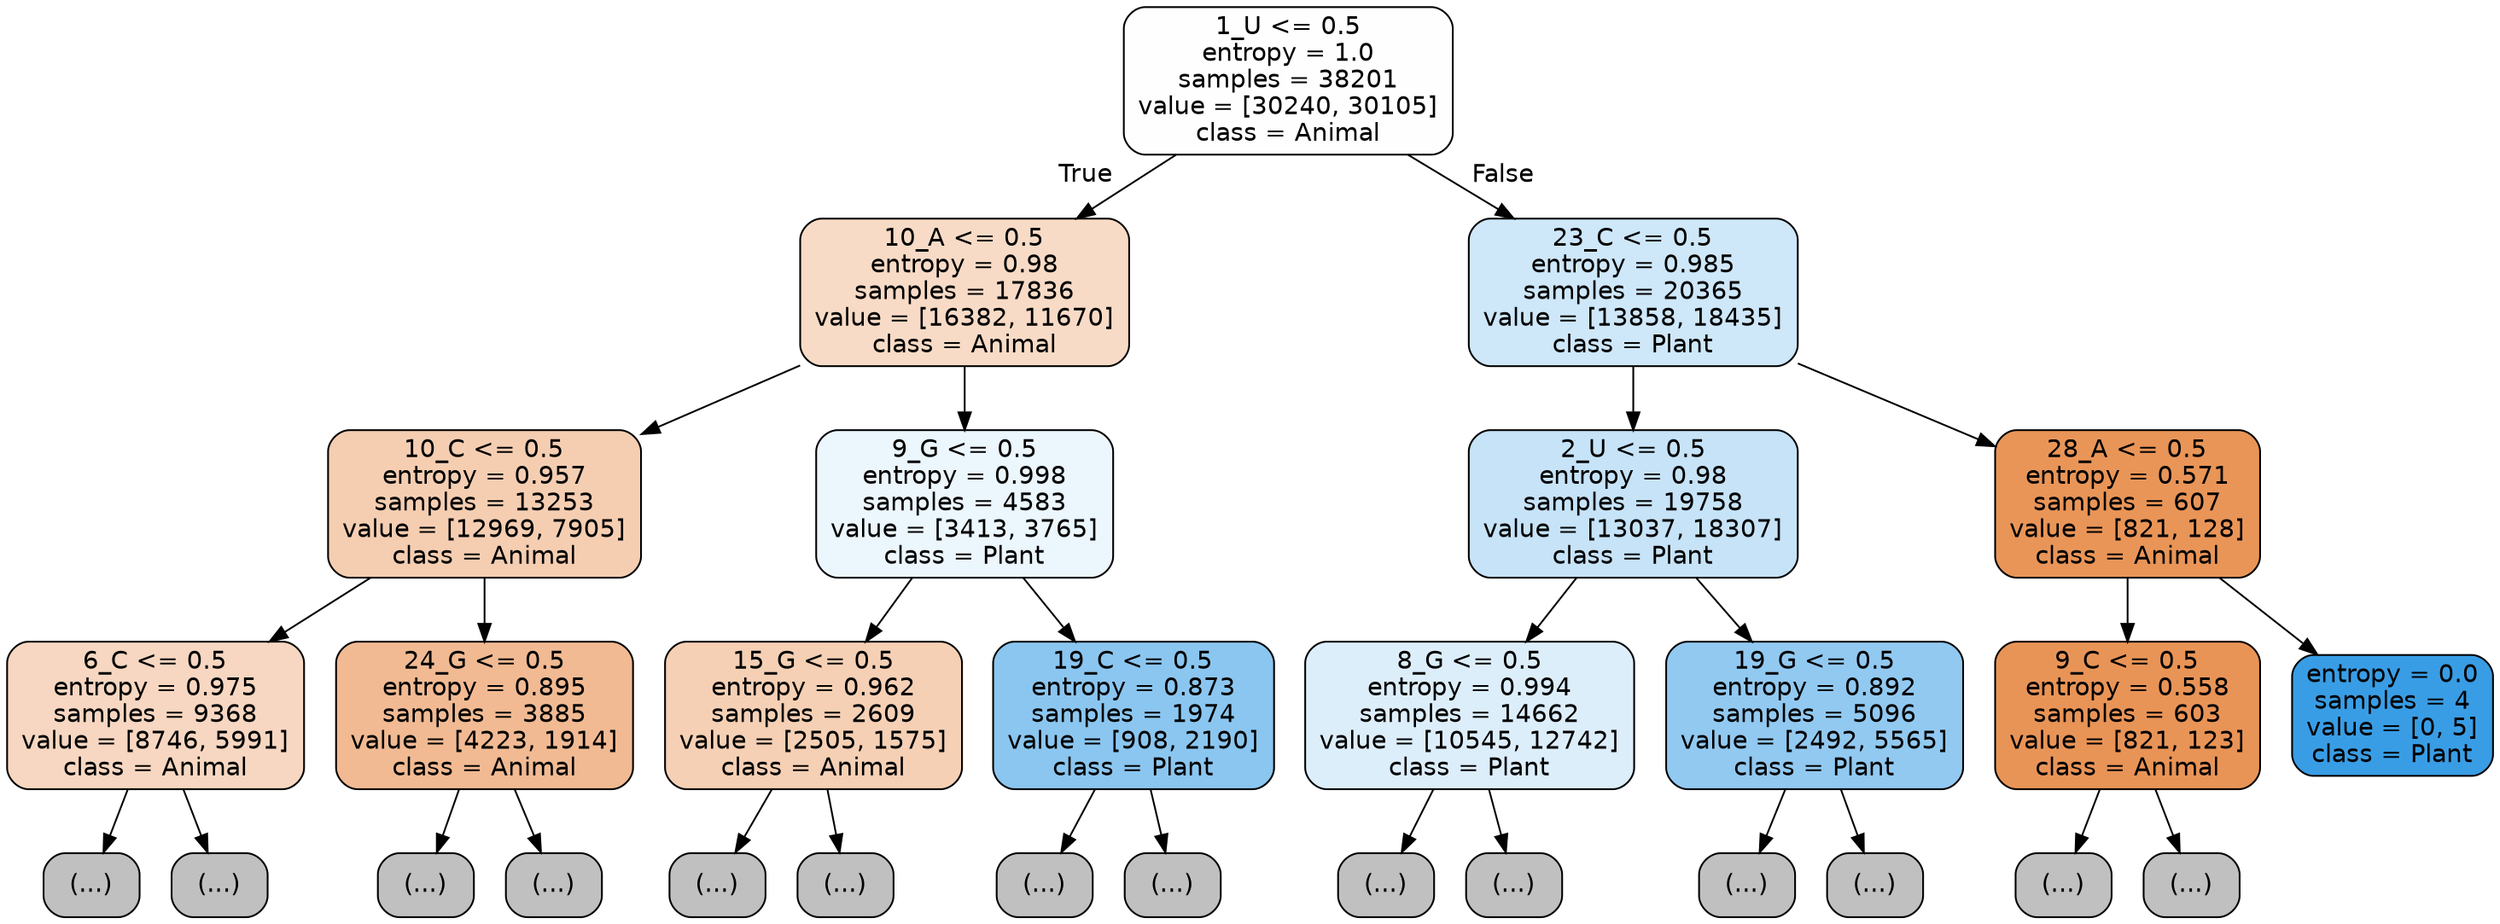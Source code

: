 digraph Tree {
node [shape=box, style="filled, rounded", color="black", fontname="helvetica"] ;
edge [fontname="helvetica"] ;
0 [label="1_U <= 0.5\nentropy = 1.0\nsamples = 38201\nvalue = [30240, 30105]\nclass = Animal", fillcolor="#fffefe"] ;
1 [label="10_A <= 0.5\nentropy = 0.98\nsamples = 17836\nvalue = [16382, 11670]\nclass = Animal", fillcolor="#f8dbc6"] ;
0 -> 1 [labeldistance=2.5, labelangle=45, headlabel="True"] ;
2 [label="10_C <= 0.5\nentropy = 0.957\nsamples = 13253\nvalue = [12969, 7905]\nclass = Animal", fillcolor="#f5ceb2"] ;
1 -> 2 ;
3 [label="6_C <= 0.5\nentropy = 0.975\nsamples = 9368\nvalue = [8746, 5991]\nclass = Animal", fillcolor="#f7d7c1"] ;
2 -> 3 ;
4 [label="(...)", fillcolor="#C0C0C0"] ;
3 -> 4 ;
4119 [label="(...)", fillcolor="#C0C0C0"] ;
3 -> 4119 ;
5308 [label="24_G <= 0.5\nentropy = 0.895\nsamples = 3885\nvalue = [4223, 1914]\nclass = Animal", fillcolor="#f1ba93"] ;
2 -> 5308 ;
5309 [label="(...)", fillcolor="#C0C0C0"] ;
5308 -> 5309 ;
7378 [label="(...)", fillcolor="#C0C0C0"] ;
5308 -> 7378 ;
7443 [label="9_G <= 0.5\nentropy = 0.998\nsamples = 4583\nvalue = [3413, 3765]\nclass = Plant", fillcolor="#ecf6fd"] ;
1 -> 7443 ;
7444 [label="15_G <= 0.5\nentropy = 0.962\nsamples = 2609\nvalue = [2505, 1575]\nclass = Animal", fillcolor="#f5d0b5"] ;
7443 -> 7444 ;
7445 [label="(...)", fillcolor="#C0C0C0"] ;
7444 -> 7445 ;
8570 [label="(...)", fillcolor="#C0C0C0"] ;
7444 -> 8570 ;
8949 [label="19_C <= 0.5\nentropy = 0.873\nsamples = 1974\nvalue = [908, 2190]\nclass = Plant", fillcolor="#8bc6f0"] ;
7443 -> 8949 ;
8950 [label="(...)", fillcolor="#C0C0C0"] ;
8949 -> 8950 ;
9505 [label="(...)", fillcolor="#C0C0C0"] ;
8949 -> 9505 ;
9652 [label="23_C <= 0.5\nentropy = 0.985\nsamples = 20365\nvalue = [13858, 18435]\nclass = Plant", fillcolor="#cee7f9"] ;
0 -> 9652 [labeldistance=2.5, labelangle=-45, headlabel="False"] ;
9653 [label="2_U <= 0.5\nentropy = 0.98\nsamples = 19758\nvalue = [13037, 18307]\nclass = Plant", fillcolor="#c6e3f8"] ;
9652 -> 9653 ;
9654 [label="8_G <= 0.5\nentropy = 0.994\nsamples = 14662\nvalue = [10545, 12742]\nclass = Plant", fillcolor="#ddeefb"] ;
9653 -> 9654 ;
9655 [label="(...)", fillcolor="#C0C0C0"] ;
9654 -> 9655 ;
13432 [label="(...)", fillcolor="#C0C0C0"] ;
9654 -> 13432 ;
14849 [label="19_G <= 0.5\nentropy = 0.892\nsamples = 5096\nvalue = [2492, 5565]\nclass = Plant", fillcolor="#92c9f1"] ;
9653 -> 14849 ;
14850 [label="(...)", fillcolor="#C0C0C0"] ;
14849 -> 14850 ;
16307 [label="(...)", fillcolor="#C0C0C0"] ;
14849 -> 16307 ;
16754 [label="28_A <= 0.5\nentropy = 0.571\nsamples = 607\nvalue = [821, 128]\nclass = Animal", fillcolor="#e99558"] ;
9652 -> 16754 ;
16755 [label="9_C <= 0.5\nentropy = 0.558\nsamples = 603\nvalue = [821, 123]\nclass = Animal", fillcolor="#e99457"] ;
16754 -> 16755 ;
16756 [label="(...)", fillcolor="#C0C0C0"] ;
16755 -> 16756 ;
16925 [label="(...)", fillcolor="#C0C0C0"] ;
16755 -> 16925 ;
16944 [label="entropy = 0.0\nsamples = 4\nvalue = [0, 5]\nclass = Plant", fillcolor="#399de5"] ;
16754 -> 16944 ;
}